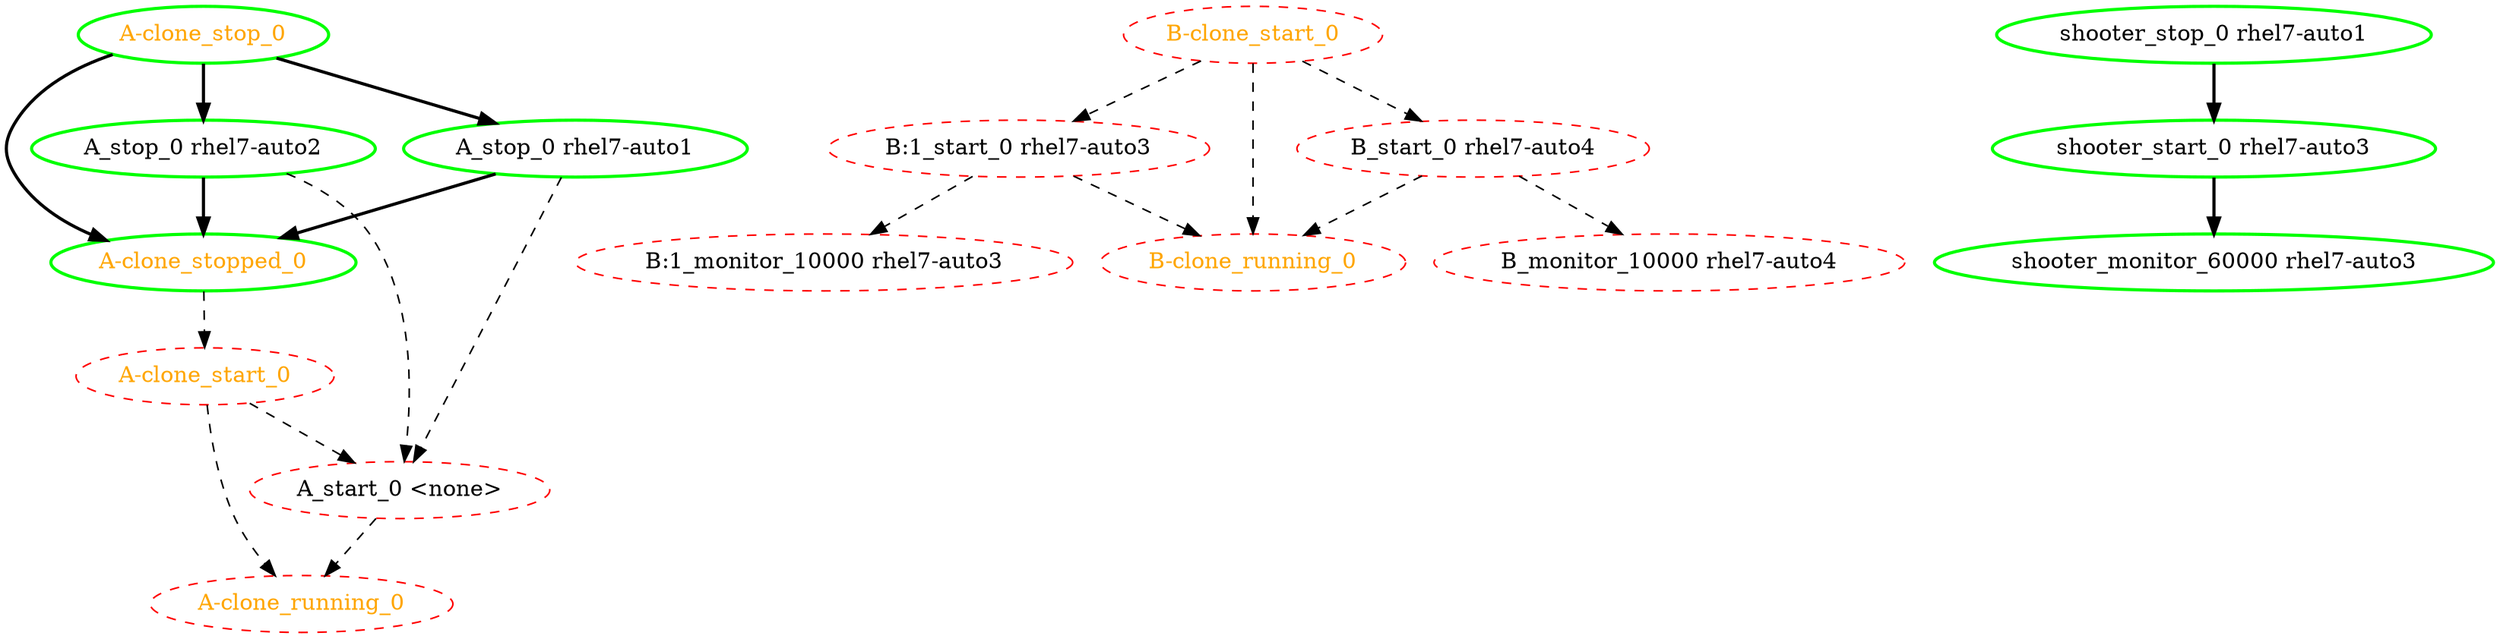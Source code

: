  digraph "g" {
"A-clone_running_0" [ style=dashed color="red" fontcolor="orange"]
"A-clone_start_0" -> "A-clone_running_0" [ style = dashed]
"A-clone_start_0" -> "A_start_0 <none>" [ style = dashed]
"A-clone_start_0" [ style=dashed color="red" fontcolor="orange"]
"A-clone_stop_0" -> "A-clone_stopped_0" [ style = bold]
"A-clone_stop_0" -> "A_stop_0 rhel7-auto1" [ style = bold]
"A-clone_stop_0" -> "A_stop_0 rhel7-auto2" [ style = bold]
"A-clone_stop_0" [ style=bold color="green" fontcolor="orange"]
"A-clone_stopped_0" -> "A-clone_start_0" [ style = dashed]
"A-clone_stopped_0" [ style=bold color="green" fontcolor="orange"]
"A_start_0 <none>" -> "A-clone_running_0" [ style = dashed]
"A_start_0 <none>" [ style=dashed color="red" fontcolor="black"]
"A_stop_0 rhel7-auto1" -> "A-clone_stopped_0" [ style = bold]
"A_stop_0 rhel7-auto1" -> "A_start_0 <none>" [ style = dashed]
"A_stop_0 rhel7-auto1" [ style=bold color="green" fontcolor="black"]
"A_stop_0 rhel7-auto2" -> "A-clone_stopped_0" [ style = bold]
"A_stop_0 rhel7-auto2" -> "A_start_0 <none>" [ style = dashed]
"A_stop_0 rhel7-auto2" [ style=bold color="green" fontcolor="black"]
"B-clone_running_0" [ style=dashed color="red" fontcolor="orange"]
"B-clone_start_0" -> "B-clone_running_0" [ style = dashed]
"B-clone_start_0" -> "B:1_start_0 rhel7-auto3" [ style = dashed]
"B-clone_start_0" -> "B_start_0 rhel7-auto4" [ style = dashed]
"B-clone_start_0" [ style=dashed color="red" fontcolor="orange"]
"B:1_monitor_10000 rhel7-auto3" [ style=dashed color="red" fontcolor="black"]
"B:1_start_0 rhel7-auto3" -> "B-clone_running_0" [ style = dashed]
"B:1_start_0 rhel7-auto3" -> "B:1_monitor_10000 rhel7-auto3" [ style = dashed]
"B:1_start_0 rhel7-auto3" [ style=dashed color="red" fontcolor="black"]
"B_monitor_10000 rhel7-auto4" [ style=dashed color="red" fontcolor="black"]
"B_start_0 rhel7-auto4" -> "B-clone_running_0" [ style = dashed]
"B_start_0 rhel7-auto4" -> "B_monitor_10000 rhel7-auto4" [ style = dashed]
"B_start_0 rhel7-auto4" [ style=dashed color="red" fontcolor="black"]
"shooter_monitor_60000 rhel7-auto3" [ style=bold color="green" fontcolor="black"]
"shooter_start_0 rhel7-auto3" -> "shooter_monitor_60000 rhel7-auto3" [ style = bold]
"shooter_start_0 rhel7-auto3" [ style=bold color="green" fontcolor="black"]
"shooter_stop_0 rhel7-auto1" -> "shooter_start_0 rhel7-auto3" [ style = bold]
"shooter_stop_0 rhel7-auto1" [ style=bold color="green" fontcolor="black"]
}
